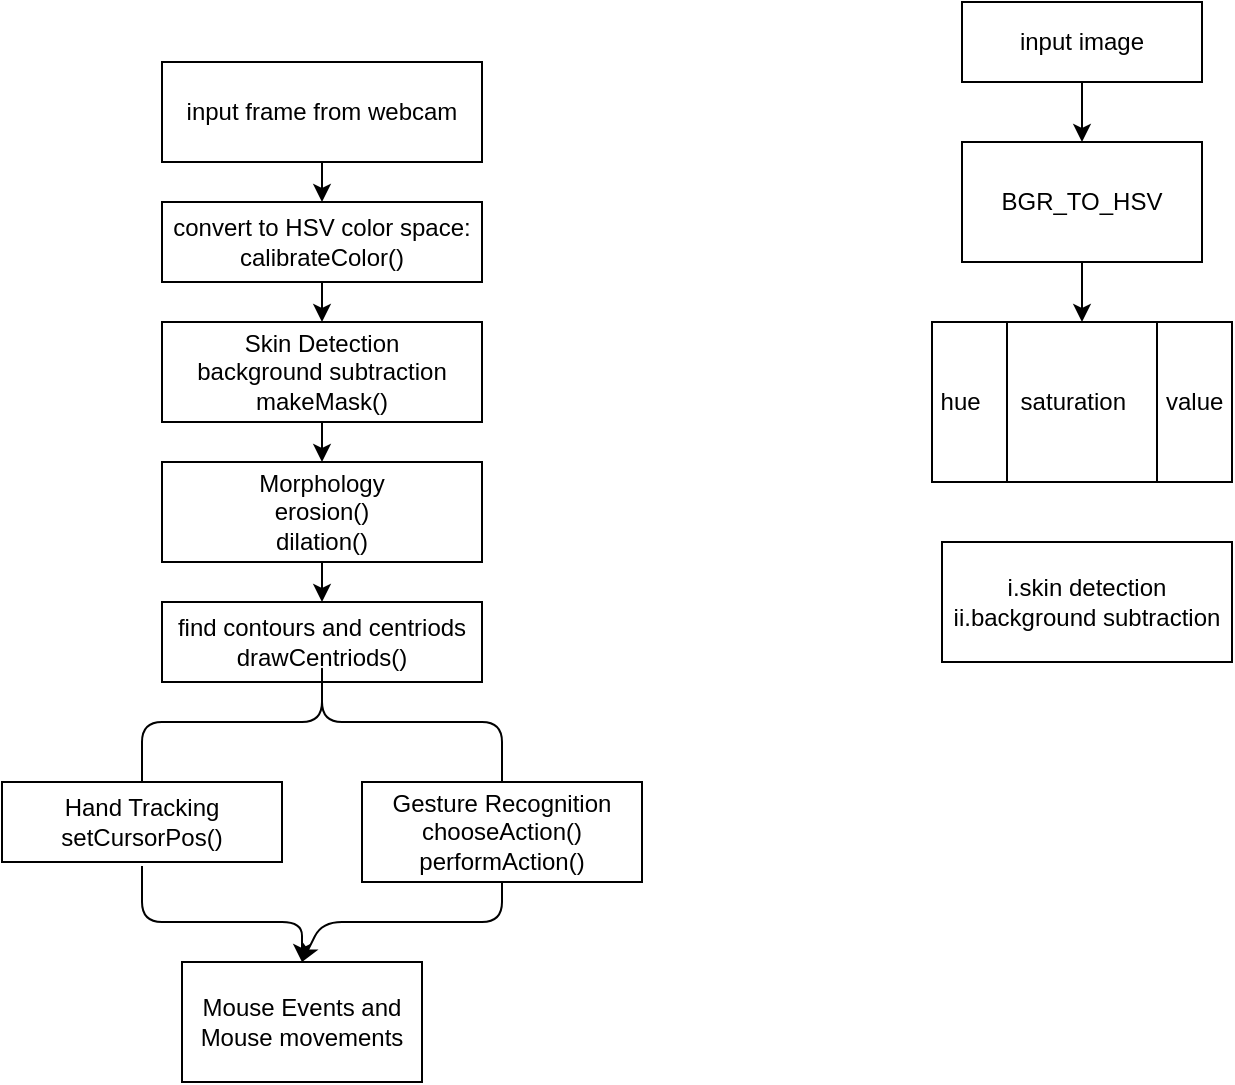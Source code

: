 <mxfile version="14.1.8" type="device"><diagram id="C5RBs43oDa-KdzZeNtuy" name="Page-1"><mxGraphModel dx="899" dy="427" grid="1" gridSize="10" guides="1" tooltips="1" connect="1" arrows="1" fold="1" page="1" pageScale="1" pageWidth="827" pageHeight="1169" math="0" shadow="0"><root><mxCell id="WIyWlLk6GJQsqaUBKTNV-0"/><mxCell id="WIyWlLk6GJQsqaUBKTNV-1" parent="WIyWlLk6GJQsqaUBKTNV-0"/><mxCell id="8OHU5-R6RhxPjwW8cm2f-0" value="input frame from webcam" style="rounded=0;whiteSpace=wrap;html=1;" vertex="1" parent="WIyWlLk6GJQsqaUBKTNV-1"><mxGeometry x="160" y="150" width="160" height="50" as="geometry"/></mxCell><mxCell id="8OHU5-R6RhxPjwW8cm2f-1" value="convert to HSV color space: calibrateColor()" style="rounded=0;whiteSpace=wrap;html=1;" vertex="1" parent="WIyWlLk6GJQsqaUBKTNV-1"><mxGeometry x="160" y="220" width="160" height="40" as="geometry"/></mxCell><mxCell id="8OHU5-R6RhxPjwW8cm2f-2" value="Skin Detection&lt;br&gt;background subtraction&lt;br&gt;makeMask()" style="rounded=0;whiteSpace=wrap;html=1;" vertex="1" parent="WIyWlLk6GJQsqaUBKTNV-1"><mxGeometry x="160" y="280" width="160" height="50" as="geometry"/></mxCell><mxCell id="8OHU5-R6RhxPjwW8cm2f-5" value="" style="endArrow=classic;html=1;entryX=0.5;entryY=0;entryDx=0;entryDy=0;exitX=0.5;exitY=1;exitDx=0;exitDy=0;" edge="1" parent="WIyWlLk6GJQsqaUBKTNV-1" source="8OHU5-R6RhxPjwW8cm2f-0" target="8OHU5-R6RhxPjwW8cm2f-1"><mxGeometry width="50" height="50" relative="1" as="geometry"><mxPoint x="210" y="170" as="sourcePoint"/><mxPoint x="230" y="150" as="targetPoint"/></mxGeometry></mxCell><mxCell id="8OHU5-R6RhxPjwW8cm2f-6" value="" style="endArrow=classic;html=1;entryX=0.5;entryY=0;entryDx=0;entryDy=0;exitX=0.5;exitY=1;exitDx=0;exitDy=0;" edge="1" parent="WIyWlLk6GJQsqaUBKTNV-1" source="8OHU5-R6RhxPjwW8cm2f-1" target="8OHU5-R6RhxPjwW8cm2f-2"><mxGeometry width="50" height="50" relative="1" as="geometry"><mxPoint x="390" y="240" as="sourcePoint"/><mxPoint x="440" y="190" as="targetPoint"/></mxGeometry></mxCell><mxCell id="8OHU5-R6RhxPjwW8cm2f-7" value="Morphology&lt;br&gt;erosion()&lt;br&gt;dilation()" style="rounded=0;whiteSpace=wrap;html=1;" vertex="1" parent="WIyWlLk6GJQsqaUBKTNV-1"><mxGeometry x="160" y="350" width="160" height="50" as="geometry"/></mxCell><mxCell id="8OHU5-R6RhxPjwW8cm2f-8" value="" style="endArrow=classic;html=1;exitX=0.5;exitY=1;exitDx=0;exitDy=0;entryX=0.5;entryY=0;entryDx=0;entryDy=0;" edge="1" parent="WIyWlLk6GJQsqaUBKTNV-1" source="8OHU5-R6RhxPjwW8cm2f-2" target="8OHU5-R6RhxPjwW8cm2f-7"><mxGeometry width="50" height="50" relative="1" as="geometry"><mxPoint x="390" y="220" as="sourcePoint"/><mxPoint x="240" y="310" as="targetPoint"/></mxGeometry></mxCell><mxCell id="8OHU5-R6RhxPjwW8cm2f-9" value="find contours and centriods&lt;br&gt;drawCentriods()" style="rounded=0;whiteSpace=wrap;html=1;" vertex="1" parent="WIyWlLk6GJQsqaUBKTNV-1"><mxGeometry x="160" y="420" width="160" height="40" as="geometry"/></mxCell><mxCell id="8OHU5-R6RhxPjwW8cm2f-10" value="" style="endArrow=classic;html=1;entryX=0.5;entryY=0;entryDx=0;entryDy=0;exitX=0.5;exitY=1;exitDx=0;exitDy=0;" edge="1" parent="WIyWlLk6GJQsqaUBKTNV-1" source="8OHU5-R6RhxPjwW8cm2f-7" target="8OHU5-R6RhxPjwW8cm2f-9"><mxGeometry width="50" height="50" relative="1" as="geometry"><mxPoint x="390" y="260" as="sourcePoint"/><mxPoint x="440" y="210" as="targetPoint"/></mxGeometry></mxCell><mxCell id="8OHU5-R6RhxPjwW8cm2f-11" value="" style="endArrow=classic;html=1;exitX=0.5;exitY=1;exitDx=0;exitDy=0;" edge="1" parent="WIyWlLk6GJQsqaUBKTNV-1" source="8OHU5-R6RhxPjwW8cm2f-9"><mxGeometry width="50" height="50" relative="1" as="geometry"><mxPoint x="320" y="410" as="sourcePoint"/><mxPoint x="150" y="520" as="targetPoint"/><Array as="points"><mxPoint x="240" y="480"/><mxPoint x="150" y="480"/></Array></mxGeometry></mxCell><mxCell id="8OHU5-R6RhxPjwW8cm2f-12" value="" style="endArrow=classic;html=1;" edge="1" parent="WIyWlLk6GJQsqaUBKTNV-1"><mxGeometry width="50" height="50" relative="1" as="geometry"><mxPoint x="240" y="460" as="sourcePoint"/><mxPoint x="330" y="520" as="targetPoint"/><Array as="points"><mxPoint x="240" y="450"/><mxPoint x="240" y="480"/><mxPoint x="330" y="480"/></Array></mxGeometry></mxCell><mxCell id="8OHU5-R6RhxPjwW8cm2f-13" value="Hand Tracking&lt;br&gt;setCursorPos()" style="rounded=0;whiteSpace=wrap;html=1;" vertex="1" parent="WIyWlLk6GJQsqaUBKTNV-1"><mxGeometry x="80" y="510" width="140" height="40" as="geometry"/></mxCell><mxCell id="8OHU5-R6RhxPjwW8cm2f-14" value="Gesture Recognition&lt;br&gt;chooseAction()&lt;br&gt;performAction()" style="rounded=0;whiteSpace=wrap;html=1;" vertex="1" parent="WIyWlLk6GJQsqaUBKTNV-1"><mxGeometry x="260" y="510" width="140" height="50" as="geometry"/></mxCell><mxCell id="8OHU5-R6RhxPjwW8cm2f-15" value="input image" style="rounded=0;whiteSpace=wrap;html=1;" vertex="1" parent="WIyWlLk6GJQsqaUBKTNV-1"><mxGeometry x="560" y="120" width="120" height="40" as="geometry"/></mxCell><mxCell id="8OHU5-R6RhxPjwW8cm2f-16" value="hue&amp;nbsp; &amp;nbsp; &amp;nbsp; saturation&amp;nbsp; &amp;nbsp; &amp;nbsp; value" style="rounded=0;whiteSpace=wrap;html=1;" vertex="1" parent="WIyWlLk6GJQsqaUBKTNV-1"><mxGeometry x="545" y="280" width="150" height="80" as="geometry"/></mxCell><mxCell id="8OHU5-R6RhxPjwW8cm2f-17" value="" style="endArrow=none;html=1;entryX=0.25;entryY=0;entryDx=0;entryDy=0;exitX=0.25;exitY=1;exitDx=0;exitDy=0;" edge="1" parent="WIyWlLk6GJQsqaUBKTNV-1" source="8OHU5-R6RhxPjwW8cm2f-16" target="8OHU5-R6RhxPjwW8cm2f-16"><mxGeometry width="50" height="50" relative="1" as="geometry"><mxPoint x="420" y="350" as="sourcePoint"/><mxPoint x="470" y="300" as="targetPoint"/></mxGeometry></mxCell><mxCell id="8OHU5-R6RhxPjwW8cm2f-18" value="" style="endArrow=none;html=1;entryX=0.75;entryY=0;entryDx=0;entryDy=0;exitX=0.75;exitY=1;exitDx=0;exitDy=0;" edge="1" parent="WIyWlLk6GJQsqaUBKTNV-1" source="8OHU5-R6RhxPjwW8cm2f-16" target="8OHU5-R6RhxPjwW8cm2f-16"><mxGeometry width="50" height="50" relative="1" as="geometry"><mxPoint x="420" y="350" as="sourcePoint"/><mxPoint x="470" y="300" as="targetPoint"/></mxGeometry></mxCell><mxCell id="8OHU5-R6RhxPjwW8cm2f-19" value="BGR_TO_HSV" style="rounded=0;whiteSpace=wrap;html=1;" vertex="1" parent="WIyWlLk6GJQsqaUBKTNV-1"><mxGeometry x="560" y="190" width="120" height="60" as="geometry"/></mxCell><mxCell id="8OHU5-R6RhxPjwW8cm2f-20" value="" style="endArrow=classic;html=1;entryX=0.5;entryY=0;entryDx=0;entryDy=0;exitX=0.5;exitY=1;exitDx=0;exitDy=0;" edge="1" parent="WIyWlLk6GJQsqaUBKTNV-1" source="8OHU5-R6RhxPjwW8cm2f-15" target="8OHU5-R6RhxPjwW8cm2f-19"><mxGeometry width="50" height="50" relative="1" as="geometry"><mxPoint x="420" y="350" as="sourcePoint"/><mxPoint x="470" y="300" as="targetPoint"/></mxGeometry></mxCell><mxCell id="8OHU5-R6RhxPjwW8cm2f-22" value="" style="endArrow=classic;html=1;entryX=0.5;entryY=0;entryDx=0;entryDy=0;exitX=0.5;exitY=1;exitDx=0;exitDy=0;" edge="1" parent="WIyWlLk6GJQsqaUBKTNV-1" source="8OHU5-R6RhxPjwW8cm2f-19" target="8OHU5-R6RhxPjwW8cm2f-16"><mxGeometry width="50" height="50" relative="1" as="geometry"><mxPoint x="420" y="350" as="sourcePoint"/><mxPoint x="470" y="300" as="targetPoint"/></mxGeometry></mxCell><mxCell id="8OHU5-R6RhxPjwW8cm2f-23" value="i.skin detection&lt;br&gt;ii.background subtraction" style="rounded=0;whiteSpace=wrap;html=1;" vertex="1" parent="WIyWlLk6GJQsqaUBKTNV-1"><mxGeometry x="550" y="390" width="145" height="60" as="geometry"/></mxCell><mxCell id="8OHU5-R6RhxPjwW8cm2f-24" value="Mouse Events and Mouse movements" style="rounded=0;whiteSpace=wrap;html=1;" vertex="1" parent="WIyWlLk6GJQsqaUBKTNV-1"><mxGeometry x="170" y="600" width="120" height="60" as="geometry"/></mxCell><mxCell id="8OHU5-R6RhxPjwW8cm2f-25" value="" style="endArrow=classic;html=1;entryX=0.5;entryY=0;entryDx=0;entryDy=0;" edge="1" parent="WIyWlLk6GJQsqaUBKTNV-1" target="8OHU5-R6RhxPjwW8cm2f-24"><mxGeometry width="50" height="50" relative="1" as="geometry"><mxPoint x="150" y="552" as="sourcePoint"/><mxPoint x="470" y="430" as="targetPoint"/><Array as="points"><mxPoint x="150" y="580"/><mxPoint x="230" y="580"/></Array></mxGeometry></mxCell><mxCell id="8OHU5-R6RhxPjwW8cm2f-26" value="" style="endArrow=classic;html=1;entryX=0.5;entryY=0;entryDx=0;entryDy=0;exitX=0.5;exitY=1;exitDx=0;exitDy=0;" edge="1" parent="WIyWlLk6GJQsqaUBKTNV-1" source="8OHU5-R6RhxPjwW8cm2f-14" target="8OHU5-R6RhxPjwW8cm2f-24"><mxGeometry width="50" height="50" relative="1" as="geometry"><mxPoint x="420" y="480" as="sourcePoint"/><mxPoint x="470" y="430" as="targetPoint"/><Array as="points"><mxPoint x="330" y="580"/><mxPoint x="240" y="580"/></Array></mxGeometry></mxCell></root></mxGraphModel></diagram></mxfile>